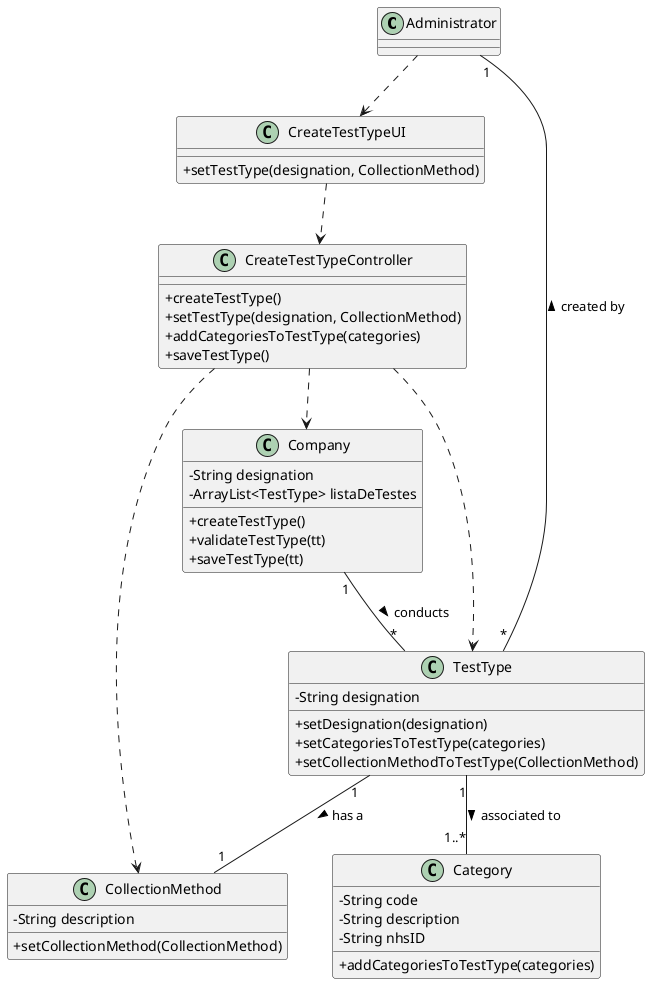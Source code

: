@startuml

skinparam classAttributeIconSize 0

class Administrator
class CreateTestTypeUI {
+setTestType(designation, CollectionMethod)
}
class CreateTestTypeController {
+createTestType()
+setTestType(designation, CollectionMethod)
+addCategoriesToTestType(categories)
+saveTestType()
}
class CollectionMethod {
-String description
+setCollectionMethod(CollectionMethod)
}
class TestType {
-String designation
+setDesignation(designation)
+setCategoriesToTestType(categories)
+setCollectionMethodToTestType(CollectionMethod)
}
class Category {
-String code
-String description
-String nhsID
+addCategoriesToTestType(categories)
}
class Company {
-String designation
-ArrayList<TestType> listaDeTestes
+createTestType()
+validateTestType(tt)
+saveTestType(tt)
}

Administrator ..> CreateTestTypeUI
CreateTestTypeUI ..> CreateTestTypeController
TestType "*"-up-"1" Administrator : created by >
Category "1..*"-up-"1" TestType  : associated to <
TestType "1"--"1" CollectionMethod : has a  >
Company "1"-down-"*" TestType : conducts >
CreateTestTypeController ..> Company
CreateTestTypeController ..> TestType
CreateTestTypeController ..> CollectionMethod


@enduml